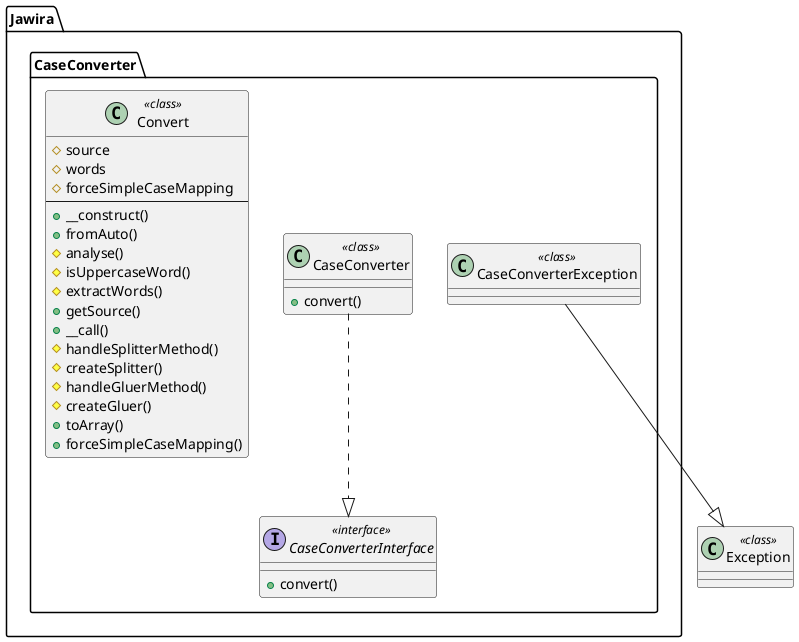 @startuml
namespace Jawira.CaseConverter  {
	interface CaseConverterInterface << interface >> {
		+convert()
	}
	class CaseConverter << class >> {
		+convert()
	}
	class CaseConverterException << class >> {
	}
	class Convert << class >> {
		#source
		#words
		#forceSimpleCaseMapping
		--
		+__construct()
		+fromAuto()
		#analyse()
		#isUppercaseWord()
		#extractWords()
		+getSource()
		+__call()
		#handleSplitterMethod()
		#createSplitter()
		#handleGluerMethod()
		#createGluer()
		+toArray()
		+forceSimpleCaseMapping()
	}
}
	class Exception << class >> {
	}
Jawira.CaseConverter.CaseConverter ..|> Jawira.CaseConverter.CaseConverterInterface
Jawira.CaseConverter.CaseConverterException --|> Exception
@enduml

